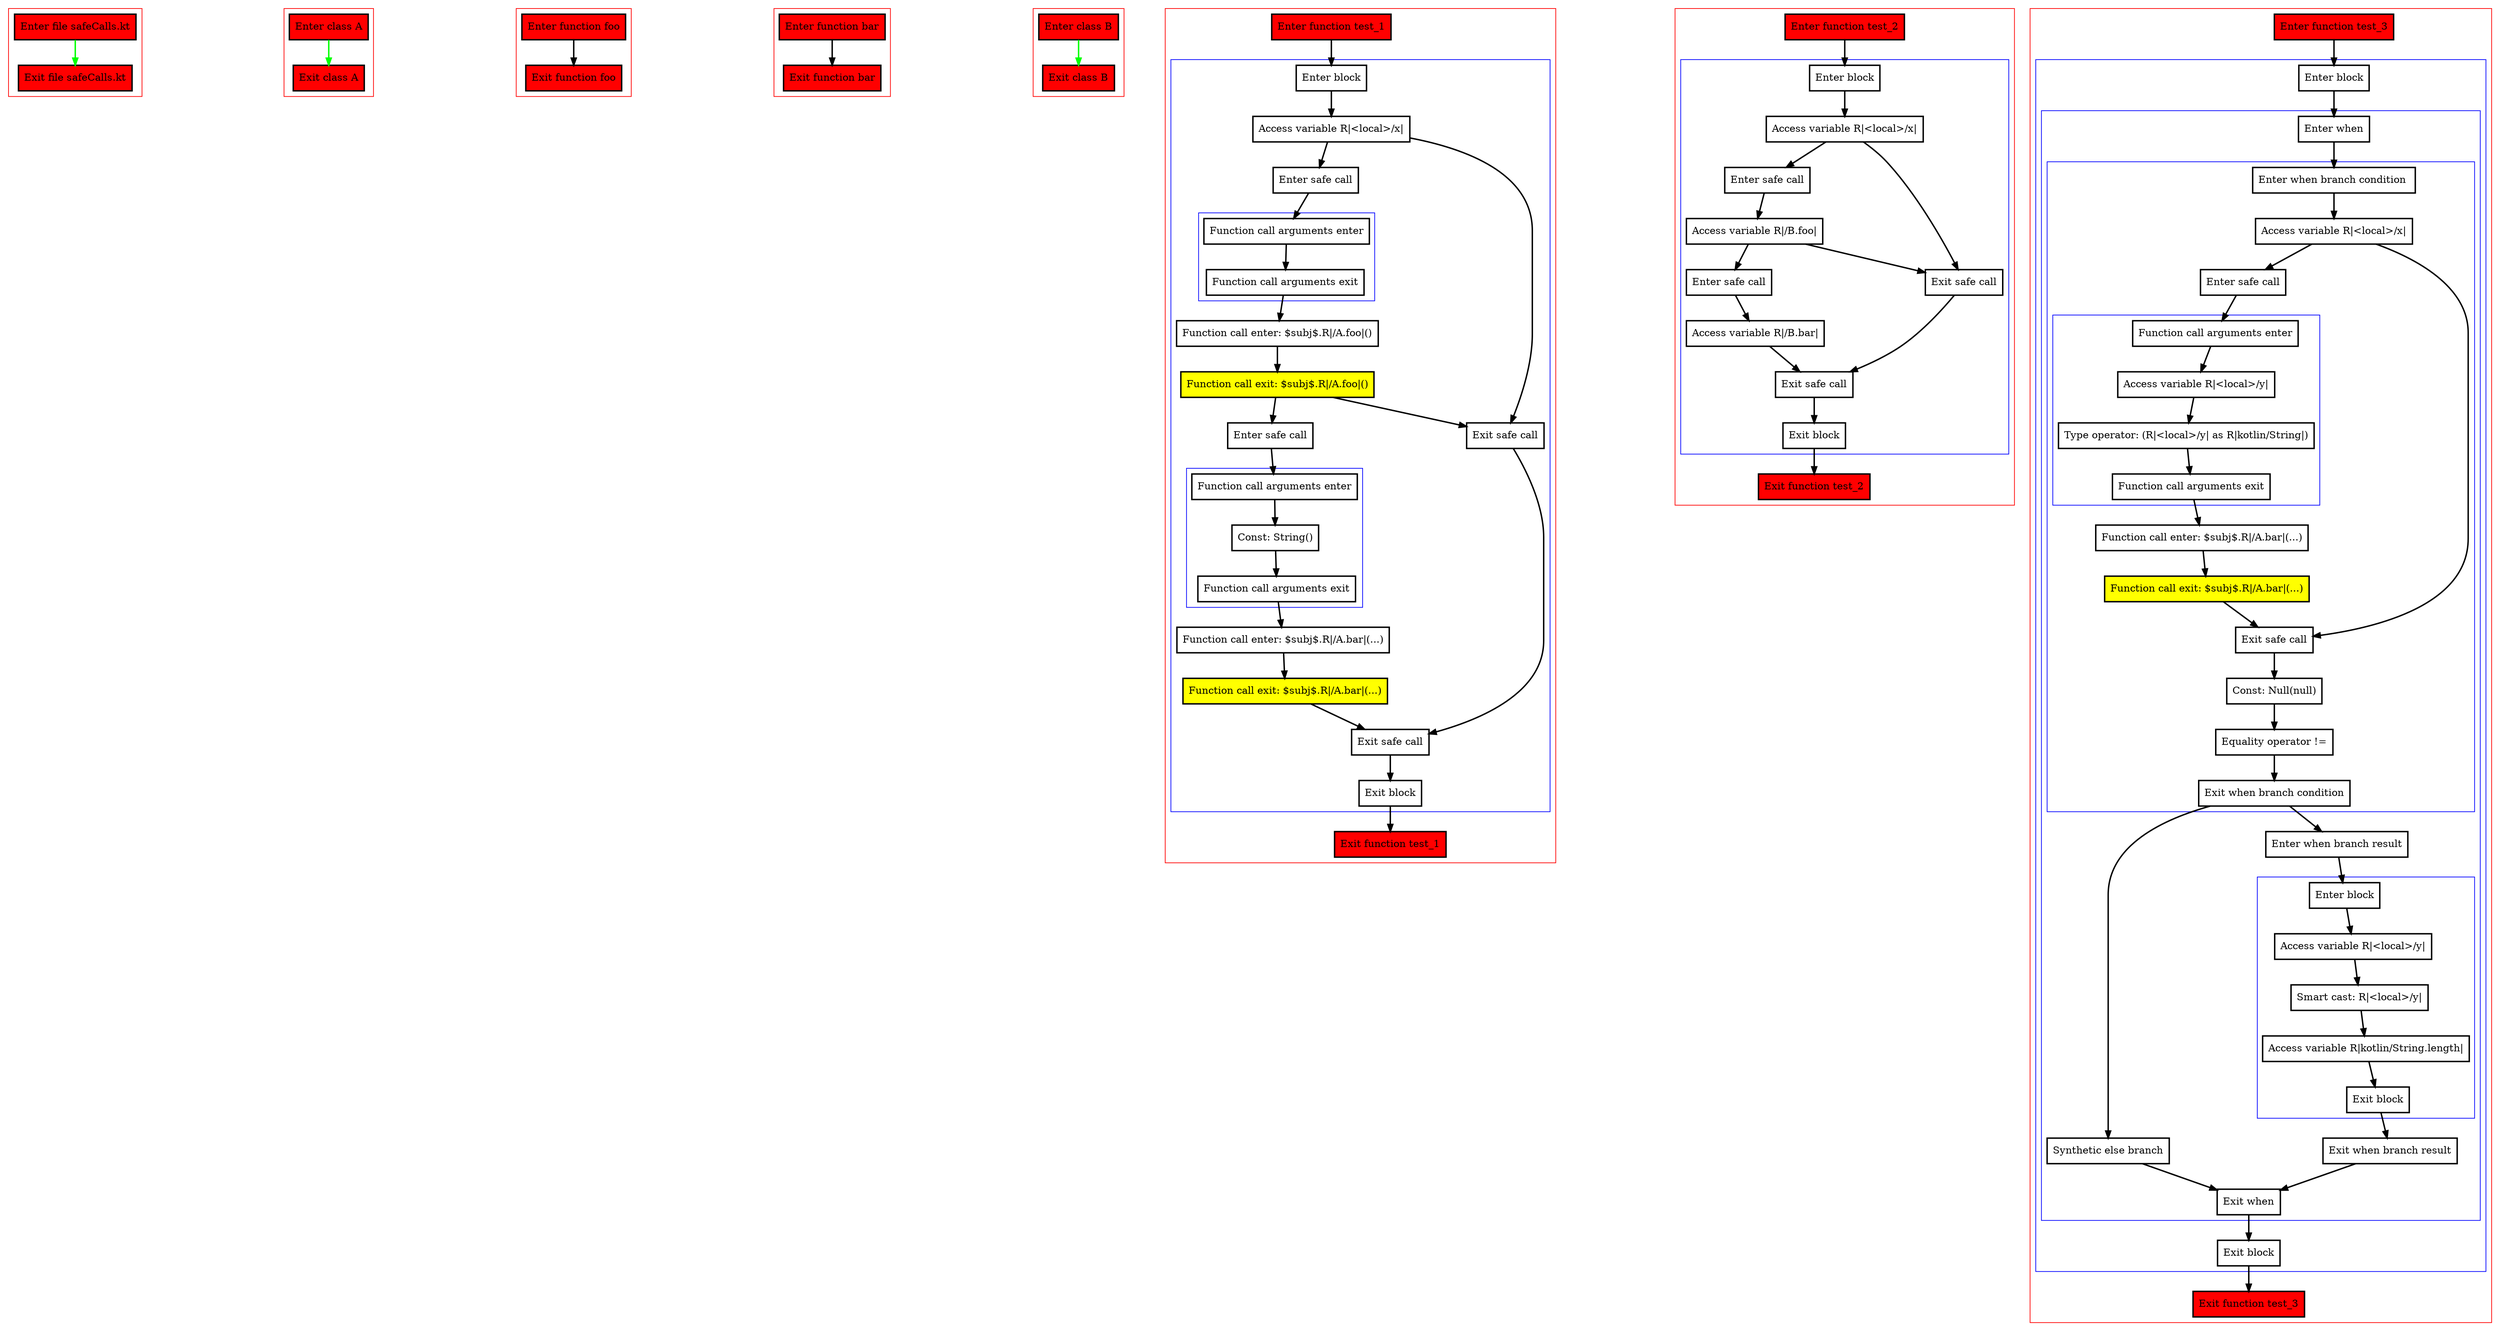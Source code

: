 digraph safeCalls_kt {
    graph [nodesep=3]
    node [shape=box penwidth=2]
    edge [penwidth=2]

    subgraph cluster_0 {
        color=red
        0 [label="Enter file safeCalls.kt" style="filled" fillcolor=red];
        1 [label="Exit file safeCalls.kt" style="filled" fillcolor=red];
    }
    0 -> {1} [color=green];

    subgraph cluster_1 {
        color=red
        2 [label="Enter class A" style="filled" fillcolor=red];
        3 [label="Exit class A" style="filled" fillcolor=red];
    }
    2 -> {3} [color=green];

    subgraph cluster_2 {
        color=red
        4 [label="Enter function foo" style="filled" fillcolor=red];
        5 [label="Exit function foo" style="filled" fillcolor=red];
    }
    4 -> {5};

    subgraph cluster_3 {
        color=red
        6 [label="Enter function bar" style="filled" fillcolor=red];
        7 [label="Exit function bar" style="filled" fillcolor=red];
    }
    6 -> {7};

    subgraph cluster_4 {
        color=red
        8 [label="Enter class B" style="filled" fillcolor=red];
        9 [label="Exit class B" style="filled" fillcolor=red];
    }
    8 -> {9} [color=green];

    subgraph cluster_5 {
        color=red
        10 [label="Enter function test_1" style="filled" fillcolor=red];
        subgraph cluster_6 {
            color=blue
            11 [label="Enter block"];
            12 [label="Access variable R|<local>/x|"];
            13 [label="Enter safe call"];
            subgraph cluster_7 {
                color=blue
                14 [label="Function call arguments enter"];
                15 [label="Function call arguments exit"];
            }
            16 [label="Function call enter: $subj$.R|/A.foo|()"];
            17 [label="Function call exit: $subj$.R|/A.foo|()" style="filled" fillcolor=yellow];
            18 [label="Enter safe call"];
            subgraph cluster_8 {
                color=blue
                19 [label="Function call arguments enter"];
                20 [label="Const: String()"];
                21 [label="Function call arguments exit"];
            }
            22 [label="Function call enter: $subj$.R|/A.bar|(...)"];
            23 [label="Function call exit: $subj$.R|/A.bar|(...)" style="filled" fillcolor=yellow];
            24 [label="Exit safe call"];
            25 [label="Exit safe call"];
            26 [label="Exit block"];
        }
        27 [label="Exit function test_1" style="filled" fillcolor=red];
    }
    10 -> {11};
    11 -> {12};
    12 -> {13 24};
    13 -> {14};
    14 -> {15};
    15 -> {16};
    16 -> {17};
    17 -> {18 24};
    18 -> {19};
    19 -> {20};
    20 -> {21};
    21 -> {22};
    22 -> {23};
    23 -> {25};
    24 -> {25};
    25 -> {26};
    26 -> {27};

    subgraph cluster_9 {
        color=red
        28 [label="Enter function test_2" style="filled" fillcolor=red];
        subgraph cluster_10 {
            color=blue
            29 [label="Enter block"];
            30 [label="Access variable R|<local>/x|"];
            31 [label="Enter safe call"];
            32 [label="Access variable R|/B.foo|"];
            33 [label="Enter safe call"];
            34 [label="Access variable R|/B.bar|"];
            35 [label="Exit safe call"];
            36 [label="Exit safe call"];
            37 [label="Exit block"];
        }
        38 [label="Exit function test_2" style="filled" fillcolor=red];
    }
    28 -> {29};
    29 -> {30};
    30 -> {31 35};
    31 -> {32};
    32 -> {33 35};
    33 -> {34};
    34 -> {36};
    35 -> {36};
    36 -> {37};
    37 -> {38};

    subgraph cluster_11 {
        color=red
        39 [label="Enter function test_3" style="filled" fillcolor=red];
        subgraph cluster_12 {
            color=blue
            40 [label="Enter block"];
            subgraph cluster_13 {
                color=blue
                41 [label="Enter when"];
                subgraph cluster_14 {
                    color=blue
                    42 [label="Enter when branch condition "];
                    43 [label="Access variable R|<local>/x|"];
                    44 [label="Enter safe call"];
                    subgraph cluster_15 {
                        color=blue
                        45 [label="Function call arguments enter"];
                        46 [label="Access variable R|<local>/y|"];
                        47 [label="Type operator: (R|<local>/y| as R|kotlin/String|)"];
                        48 [label="Function call arguments exit"];
                    }
                    49 [label="Function call enter: $subj$.R|/A.bar|(...)"];
                    50 [label="Function call exit: $subj$.R|/A.bar|(...)" style="filled" fillcolor=yellow];
                    51 [label="Exit safe call"];
                    52 [label="Const: Null(null)"];
                    53 [label="Equality operator !="];
                    54 [label="Exit when branch condition"];
                }
                55 [label="Synthetic else branch"];
                56 [label="Enter when branch result"];
                subgraph cluster_16 {
                    color=blue
                    57 [label="Enter block"];
                    58 [label="Access variable R|<local>/y|"];
                    59 [label="Smart cast: R|<local>/y|"];
                    60 [label="Access variable R|kotlin/String.length|"];
                    61 [label="Exit block"];
                }
                62 [label="Exit when branch result"];
                63 [label="Exit when"];
            }
            64 [label="Exit block"];
        }
        65 [label="Exit function test_3" style="filled" fillcolor=red];
    }
    39 -> {40};
    40 -> {41};
    41 -> {42};
    42 -> {43};
    43 -> {44 51};
    44 -> {45};
    45 -> {46};
    46 -> {47};
    47 -> {48};
    48 -> {49};
    49 -> {50};
    50 -> {51};
    51 -> {52};
    52 -> {53};
    53 -> {54};
    54 -> {55 56};
    55 -> {63};
    56 -> {57};
    57 -> {58};
    58 -> {59};
    59 -> {60};
    60 -> {61};
    61 -> {62};
    62 -> {63};
    63 -> {64};
    64 -> {65};

}
